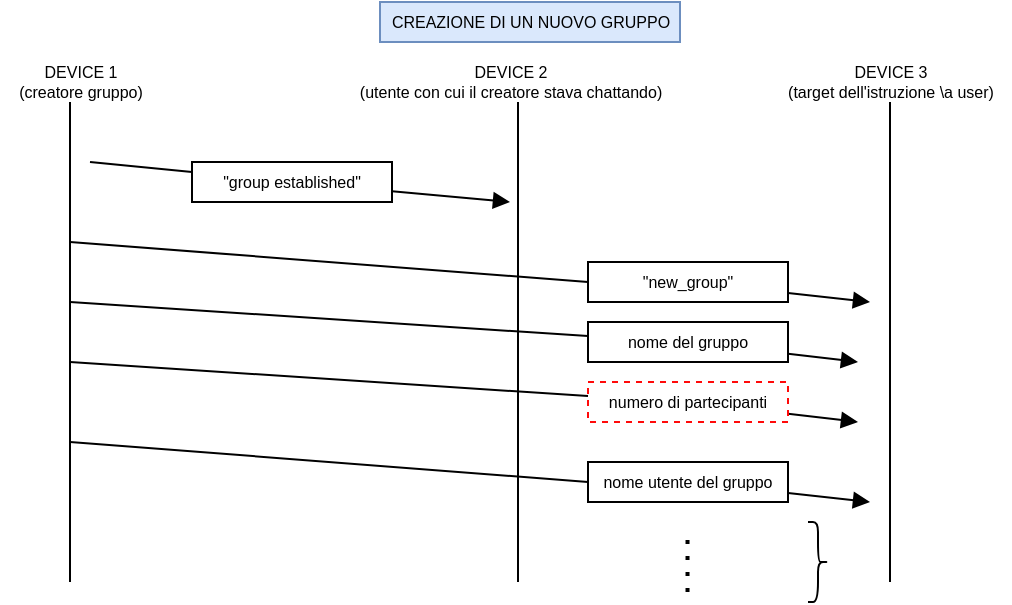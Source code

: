 <mxfile version="13.7.9" type="device"><diagram id="5q_Jq4NnF1czPNEiQhJM" name="Pagina-1"><mxGraphModel dx="789" dy="577" grid="1" gridSize="10" guides="1" tooltips="1" connect="1" arrows="1" fold="1" page="1" pageScale="1" pageWidth="1169" pageHeight="1654" math="0" shadow="0"><root><mxCell id="0"/><mxCell id="1" parent="0"/><mxCell id="lWT1ieyKDuJg2IHh7NFW-1" value="" style="endArrow=none;html=1;fontSize=10;rounded=0;" edge="1" parent="1"><mxGeometry width="50" height="50" relative="1" as="geometry"><mxPoint x="200.0" y="410.0" as="sourcePoint"/><mxPoint x="200.0" y="170" as="targetPoint"/></mxGeometry></mxCell><mxCell id="lWT1ieyKDuJg2IHh7NFW-2" value="" style="endArrow=none;html=1;fontSize=10;rounded=0;" edge="1" parent="1"><mxGeometry width="50" height="50" relative="1" as="geometry"><mxPoint x="424" y="410.0" as="sourcePoint"/><mxPoint x="424" y="170" as="targetPoint"/></mxGeometry></mxCell><mxCell id="lWT1ieyKDuJg2IHh7NFW-3" value="" style="endArrow=block;html=1;fontSize=10;endFill=1;rounded=0;startArrow=none;" edge="1" parent="1" source="lWT1ieyKDuJg2IHh7NFW-4"><mxGeometry width="50" height="50" relative="1" as="geometry"><mxPoint x="200" y="190" as="sourcePoint"/><mxPoint x="420" y="220" as="targetPoint"/></mxGeometry></mxCell><mxCell id="lWT1ieyKDuJg2IHh7NFW-4" value="&quot;group established&quot;" style="rounded=0;whiteSpace=wrap;html=1;fontSize=8;" vertex="1" parent="1"><mxGeometry x="261" y="200" width="100" height="20" as="geometry"/></mxCell><mxCell id="lWT1ieyKDuJg2IHh7NFW-5" value="" style="endArrow=none;html=1;fontSize=10;endFill=1;rounded=0;" edge="1" parent="1" target="lWT1ieyKDuJg2IHh7NFW-4"><mxGeometry width="50" height="50" relative="1" as="geometry"><mxPoint x="210" y="200" as="sourcePoint"/><mxPoint x="370" y="190" as="targetPoint"/></mxGeometry></mxCell><mxCell id="lWT1ieyKDuJg2IHh7NFW-12" value="DEVICE 1 &lt;br&gt;(creatore gruppo)" style="text;html=1;align=center;verticalAlign=middle;resizable=0;points=[];autosize=1;strokeColor=none;fillColor=none;fontSize=8;" vertex="1" parent="1"><mxGeometry x="165" y="145" width="80" height="30" as="geometry"/></mxCell><mxCell id="lWT1ieyKDuJg2IHh7NFW-13" value="DEVICE 2 &lt;br&gt;(utente con cui il creatore stava chattando)" style="text;html=1;align=center;verticalAlign=middle;resizable=0;points=[];autosize=1;strokeColor=none;fillColor=none;fontSize=8;" vertex="1" parent="1"><mxGeometry x="335" y="145" width="170" height="30" as="geometry"/></mxCell><mxCell id="lWT1ieyKDuJg2IHh7NFW-14" value="CREAZIONE DI UN NUOVO GRUPPO" style="text;html=1;align=center;verticalAlign=middle;resizable=0;points=[];autosize=1;strokeColor=#6c8ebf;fillColor=#dae8fc;fontSize=8;" vertex="1" parent="1"><mxGeometry x="355" y="120" width="150" height="20" as="geometry"/></mxCell><mxCell id="lWT1ieyKDuJg2IHh7NFW-20" value="" style="endArrow=none;html=1;fontSize=10;rounded=0;" edge="1" parent="1"><mxGeometry width="50" height="50" relative="1" as="geometry"><mxPoint x="610" y="410.0" as="sourcePoint"/><mxPoint x="610" y="170" as="targetPoint"/></mxGeometry></mxCell><mxCell id="lWT1ieyKDuJg2IHh7NFW-21" value="DEVICE 3&lt;br&gt;(target dell'istruzione \a user)" style="text;html=1;align=center;verticalAlign=middle;resizable=0;points=[];autosize=1;fontSize=8;" vertex="1" parent="1"><mxGeometry x="550" y="145" width="120" height="30" as="geometry"/></mxCell><mxCell id="lWT1ieyKDuJg2IHh7NFW-23" value="" style="endArrow=block;html=1;fontSize=10;endFill=1;rounded=0;startArrow=none;" edge="1" parent="1" source="lWT1ieyKDuJg2IHh7NFW-24"><mxGeometry width="50" height="50" relative="1" as="geometry"><mxPoint x="196" y="230" as="sourcePoint"/><mxPoint x="600" y="270" as="targetPoint"/></mxGeometry></mxCell><mxCell id="lWT1ieyKDuJg2IHh7NFW-24" value="&quot;new_group&quot;" style="rounded=0;whiteSpace=wrap;html=1;fontSize=8;" vertex="1" parent="1"><mxGeometry x="459" y="250" width="100" height="20" as="geometry"/></mxCell><mxCell id="lWT1ieyKDuJg2IHh7NFW-25" value="" style="endArrow=none;html=1;fontSize=10;endFill=1;rounded=0;entryX=0;entryY=0.5;entryDx=0;entryDy=0;" edge="1" parent="1" target="lWT1ieyKDuJg2IHh7NFW-24"><mxGeometry width="50" height="50" relative="1" as="geometry"><mxPoint x="200" y="240" as="sourcePoint"/><mxPoint x="465" y="257" as="targetPoint"/></mxGeometry></mxCell><mxCell id="lWT1ieyKDuJg2IHh7NFW-30" value="" style="endArrow=block;html=1;fontSize=10;endFill=1;rounded=0;startArrow=none;" edge="1" parent="1" source="lWT1ieyKDuJg2IHh7NFW-31"><mxGeometry width="50" height="50" relative="1" as="geometry"><mxPoint x="190" y="260" as="sourcePoint"/><mxPoint x="594" y="300" as="targetPoint"/></mxGeometry></mxCell><mxCell id="lWT1ieyKDuJg2IHh7NFW-31" value="nome del gruppo" style="rounded=0;whiteSpace=wrap;html=1;fontSize=8;" vertex="1" parent="1"><mxGeometry x="459" y="280" width="100" height="20" as="geometry"/></mxCell><mxCell id="lWT1ieyKDuJg2IHh7NFW-32" value="" style="endArrow=none;html=1;fontSize=10;endFill=1;rounded=0;" edge="1" parent="1"><mxGeometry width="50" height="50" relative="1" as="geometry"><mxPoint x="200" y="270" as="sourcePoint"/><mxPoint x="459" y="287" as="targetPoint"/></mxGeometry></mxCell><mxCell id="lWT1ieyKDuJg2IHh7NFW-33" value="" style="endArrow=block;html=1;fontSize=10;endFill=1;rounded=0;startArrow=none;" edge="1" parent="1" source="lWT1ieyKDuJg2IHh7NFW-34"><mxGeometry width="50" height="50" relative="1" as="geometry"><mxPoint x="190" y="290" as="sourcePoint"/><mxPoint x="594" y="330" as="targetPoint"/></mxGeometry></mxCell><mxCell id="lWT1ieyKDuJg2IHh7NFW-34" value="numero di partecipanti" style="rounded=0;whiteSpace=wrap;html=1;fontSize=8;dashed=1;strokeColor=#FF0A0A;" vertex="1" parent="1"><mxGeometry x="459" y="310" width="100" height="20" as="geometry"/></mxCell><mxCell id="lWT1ieyKDuJg2IHh7NFW-35" value="" style="endArrow=none;html=1;fontSize=10;endFill=1;rounded=0;" edge="1" parent="1"><mxGeometry width="50" height="50" relative="1" as="geometry"><mxPoint x="200" y="300" as="sourcePoint"/><mxPoint x="459" y="317" as="targetPoint"/></mxGeometry></mxCell><mxCell id="lWT1ieyKDuJg2IHh7NFW-40" value="" style="endArrow=block;html=1;fontSize=10;endFill=1;rounded=0;startArrow=none;" edge="1" parent="1" source="lWT1ieyKDuJg2IHh7NFW-41"><mxGeometry width="50" height="50" relative="1" as="geometry"><mxPoint x="200" y="330" as="sourcePoint"/><mxPoint x="600" y="370" as="targetPoint"/></mxGeometry></mxCell><mxCell id="lWT1ieyKDuJg2IHh7NFW-41" value="nome utente del gruppo" style="rounded=0;whiteSpace=wrap;html=1;fontSize=8;" vertex="1" parent="1"><mxGeometry x="459" y="350" width="100" height="20" as="geometry"/></mxCell><mxCell id="lWT1ieyKDuJg2IHh7NFW-42" value="" style="endArrow=none;html=1;fontSize=10;endFill=1;rounded=0;entryX=0;entryY=0.5;entryDx=0;entryDy=0;" edge="1" parent="1" target="lWT1ieyKDuJg2IHh7NFW-41"><mxGeometry width="50" height="50" relative="1" as="geometry"><mxPoint x="200" y="340" as="sourcePoint"/><mxPoint x="469" y="357" as="targetPoint"/></mxGeometry></mxCell><mxCell id="lWT1ieyKDuJg2IHh7NFW-43" value="" style="endArrow=none;dashed=1;html=1;dashPattern=1 3;strokeWidth=2;fontSize=8;" edge="1" parent="1"><mxGeometry width="50" height="50" relative="1" as="geometry"><mxPoint x="508.76" y="415" as="sourcePoint"/><mxPoint x="508.76" y="385" as="targetPoint"/></mxGeometry></mxCell><mxCell id="lWT1ieyKDuJg2IHh7NFW-44" value="" style="shape=curlyBracket;whiteSpace=wrap;html=1;rounded=1;fontSize=8;rotation=-180;" vertex="1" parent="1"><mxGeometry x="569" y="380" width="10" height="40" as="geometry"/></mxCell></root></mxGraphModel></diagram></mxfile>